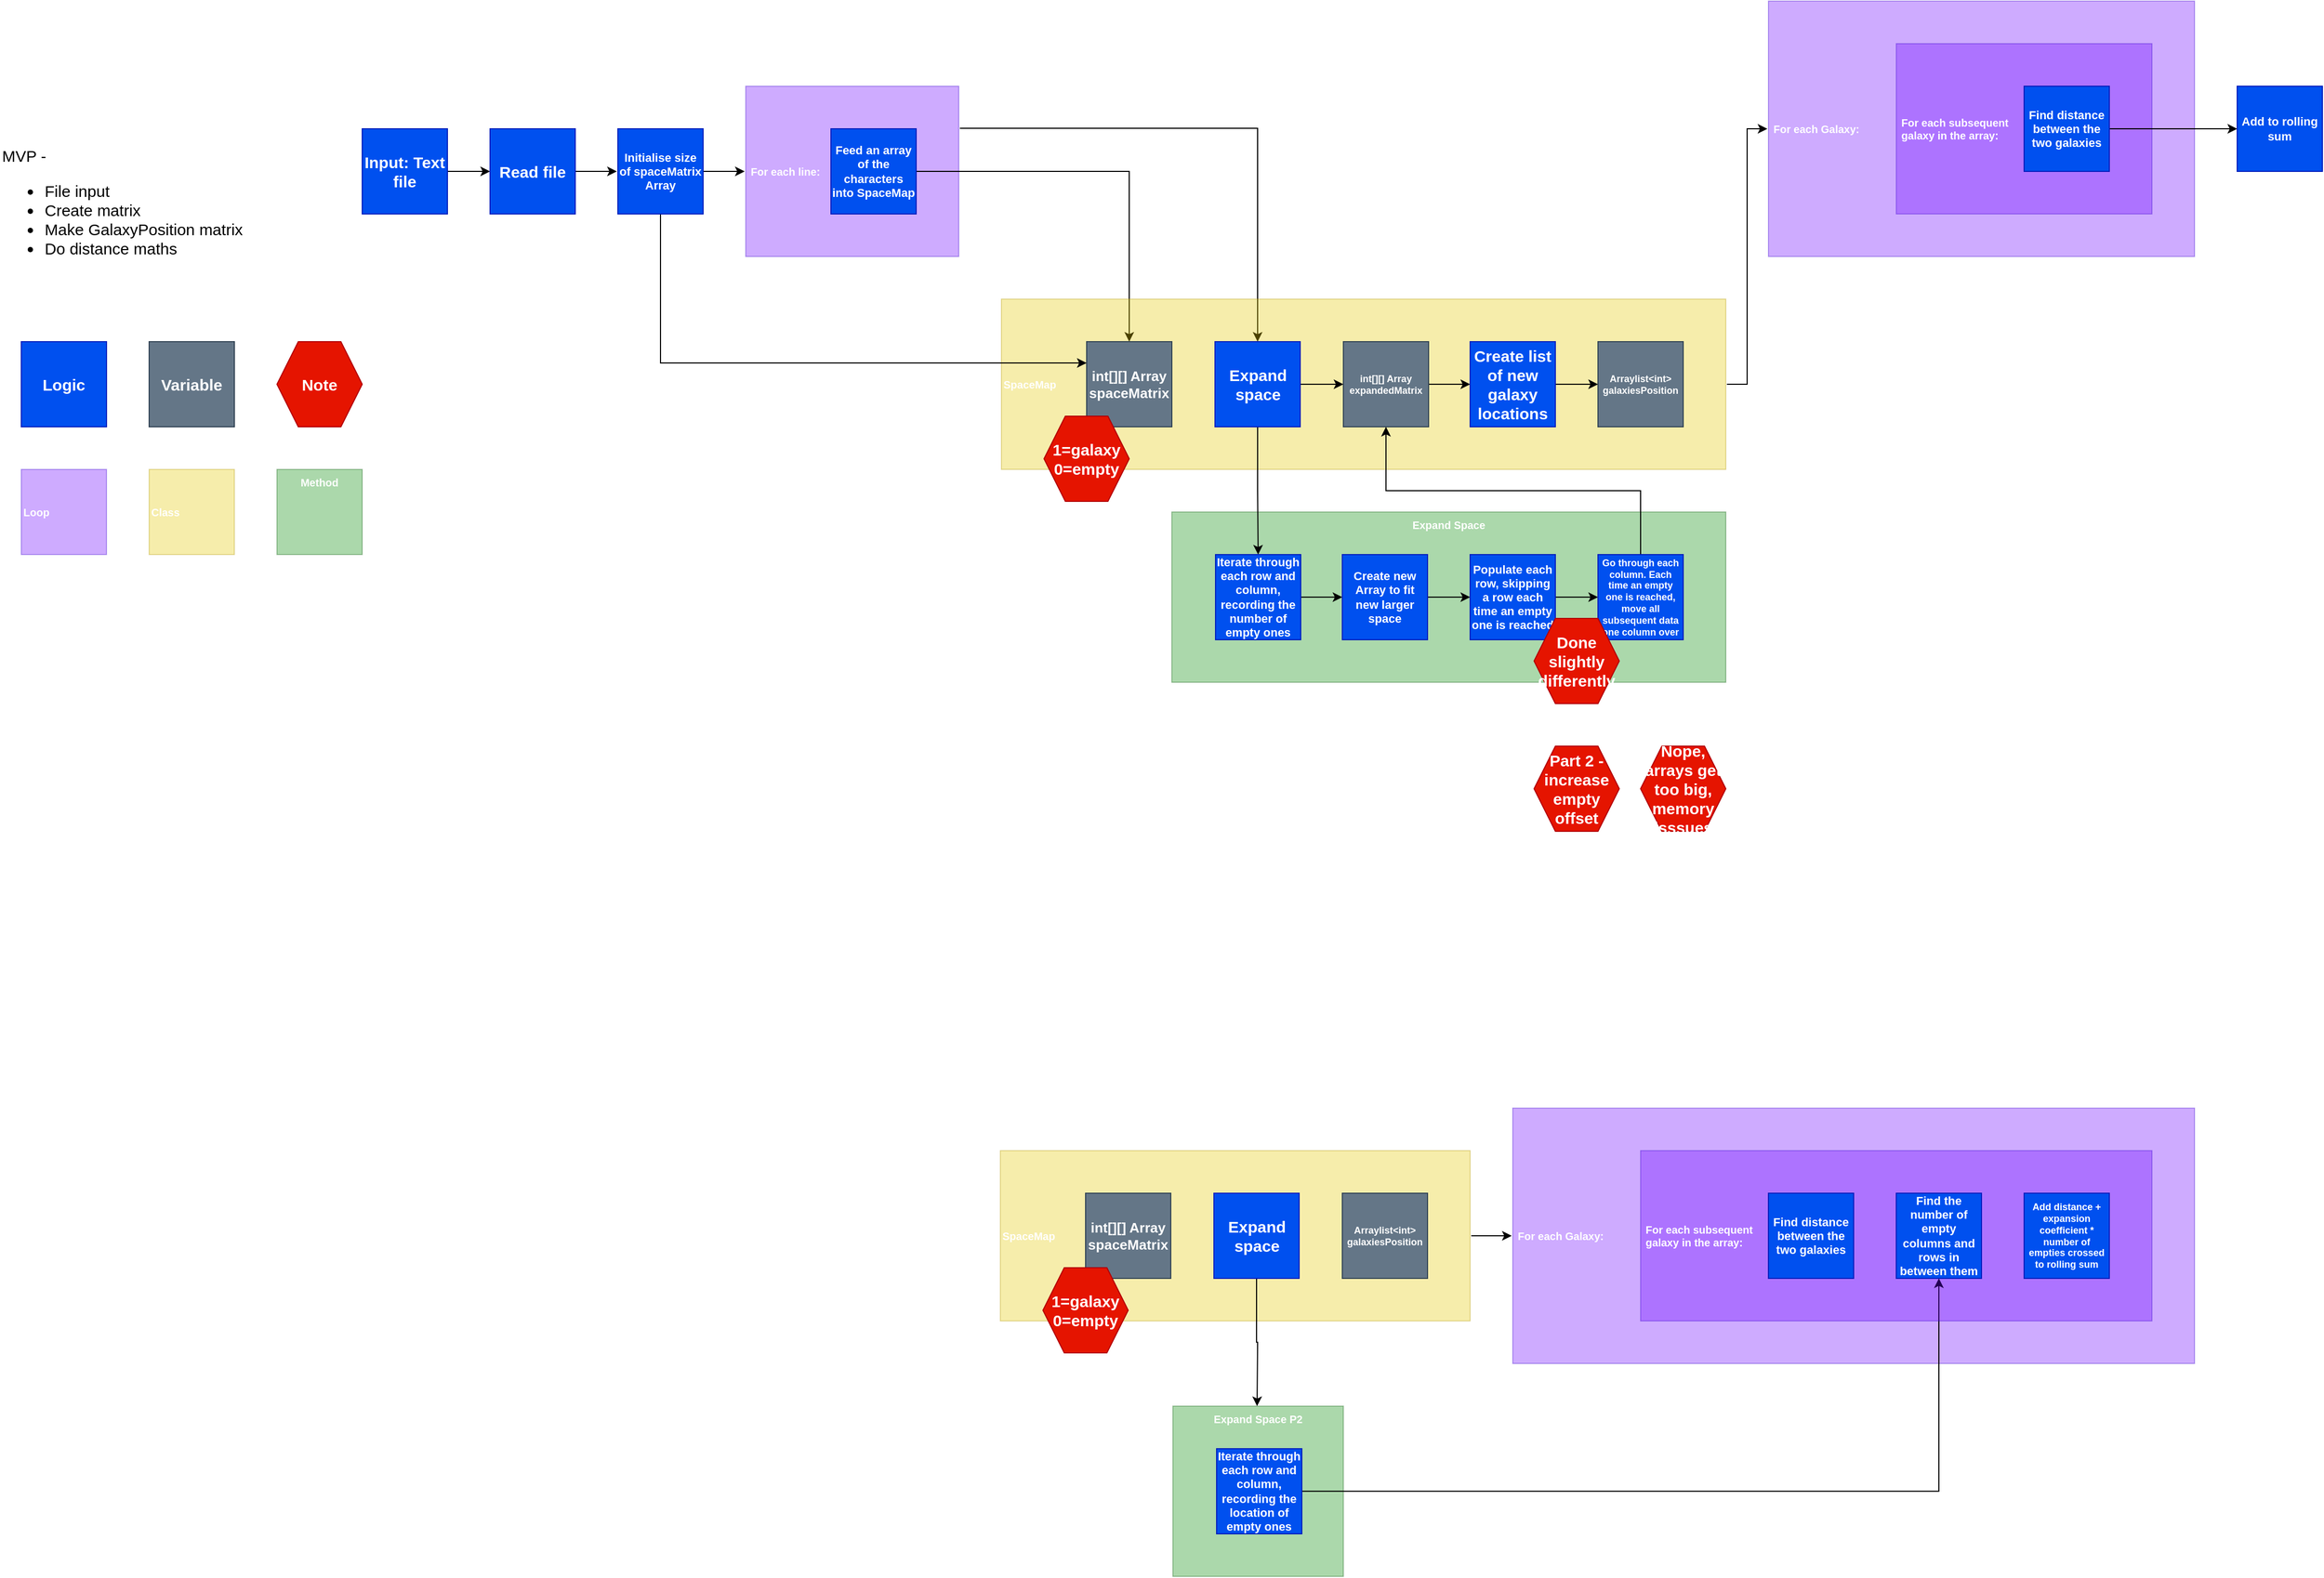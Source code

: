 <mxfile version="22.0.0" type="device">
  <diagram name="Page-1" id="3M6G7rOIBJ2UmPHil9te">
    <mxGraphModel dx="1568" dy="829" grid="1" gridSize="10" guides="1" tooltips="1" connect="1" arrows="1" fold="1" page="1" pageScale="1" pageWidth="827" pageHeight="1169" math="0" shadow="0">
      <root>
        <mxCell id="0" />
        <mxCell id="1" parent="0" />
        <mxCell id="GjY-dHjOakdWYBHHM_xA-55" value="&amp;nbsp;For each Galaxy:" style="rounded=0;whiteSpace=wrap;html=1;fillColor=#6a00ff;fontColor=#ffffff;strokeColor=#3700CC;fontSize=10;fontStyle=1;align=left;opacity=33;perimeterSpacing=1;strokeWidth=1;" vertex="1" parent="1">
          <mxGeometry x="1440" y="1120" width="640" height="240" as="geometry" />
        </mxCell>
        <mxCell id="h8buP9ZoZFekOi3NihCy-1" value="Loop" style="rounded=0;whiteSpace=wrap;html=1;fillColor=#6a00ff;fontColor=#ffffff;strokeColor=#3700CC;fontSize=10;fontStyle=1;align=left;opacity=33;perimeterSpacing=1;strokeWidth=1;" parent="1" vertex="1">
          <mxGeometry x="40" y="520" width="80" height="80" as="geometry" />
        </mxCell>
        <mxCell id="h8buP9ZoZFekOi3NihCy-2" value="Class" style="rounded=0;whiteSpace=wrap;html=1;fillColor=#e3c800;fontColor=#FFFFFF;strokeColor=#B09500;fontSize=10;fontStyle=1;align=left;opacity=33;perimeterSpacing=1;strokeWidth=1;" parent="1" vertex="1">
          <mxGeometry x="160" y="520" width="80" height="80" as="geometry" />
        </mxCell>
        <mxCell id="GjY-dHjOakdWYBHHM_xA-1" value="Method" style="rounded=0;whiteSpace=wrap;html=1;fillColor=#008a00;fontColor=#ffffff;strokeColor=#005700;fontSize=10;fontStyle=1;align=center;opacity=33;perimeterSpacing=1;strokeWidth=1;verticalAlign=top;" vertex="1" parent="1">
          <mxGeometry x="280" y="520" width="80" height="80" as="geometry" />
        </mxCell>
        <mxCell id="GjY-dHjOakdWYBHHM_xA-30" value="Expand Space" style="rounded=0;whiteSpace=wrap;html=1;fillColor=#008a00;fontColor=#ffffff;strokeColor=#005700;fontSize=10;fontStyle=1;align=center;opacity=33;perimeterSpacing=1;strokeWidth=1;verticalAlign=top;" vertex="1" parent="1">
          <mxGeometry x="1120" y="560" width="520" height="160" as="geometry" />
        </mxCell>
        <mxCell id="GjY-dHjOakdWYBHHM_xA-16" value="&amp;nbsp;For each Galaxy:" style="rounded=0;whiteSpace=wrap;html=1;fillColor=#6a00ff;fontColor=#ffffff;strokeColor=#3700CC;fontSize=10;fontStyle=1;align=left;opacity=33;perimeterSpacing=1;strokeWidth=1;" vertex="1" parent="1">
          <mxGeometry x="1680" y="80" width="400" height="240" as="geometry" />
        </mxCell>
        <mxCell id="GjY-dHjOakdWYBHHM_xA-18" value="&amp;nbsp;For each subsequent &lt;br&gt;&amp;nbsp;galaxy in the array:" style="rounded=0;whiteSpace=wrap;html=1;fillColor=#6a00ff;fontColor=#ffffff;strokeColor=#3700CC;fontSize=10;fontStyle=1;align=left;opacity=33;perimeterSpacing=1;strokeWidth=1;" vertex="1" parent="1">
          <mxGeometry x="1800" y="120" width="240" height="160" as="geometry" />
        </mxCell>
        <mxCell id="h8buP9ZoZFekOi3NihCy-3" value="Logic" style="rounded=0;whiteSpace=wrap;html=1;fillColor=#0050ef;fontColor=#ffffff;strokeColor=#001DBC;fontSize=15;fontStyle=1" parent="1" vertex="1">
          <mxGeometry x="40" y="400" width="80" height="80" as="geometry" />
        </mxCell>
        <mxCell id="h8buP9ZoZFekOi3NihCy-4" value="Variable" style="rounded=0;whiteSpace=wrap;html=1;fillColor=#647687;fontColor=#ffffff;strokeColor=#314354;fontSize=15;fontStyle=1" parent="1" vertex="1">
          <mxGeometry x="160" y="400" width="80" height="80" as="geometry" />
        </mxCell>
        <mxCell id="h8buP9ZoZFekOi3NihCy-5" value="Note" style="shape=hexagon;perimeter=hexagonPerimeter2;whiteSpace=wrap;html=1;fixedSize=1;fillColor=#e51400;fontColor=#ffffff;strokeColor=#B20000;fontStyle=1;fontSize=15;" parent="1" vertex="1">
          <mxGeometry x="280" y="400" width="80" height="80" as="geometry" />
        </mxCell>
        <mxCell id="h8buP9ZoZFekOi3NihCy-6" style="edgeStyle=orthogonalEdgeStyle;rounded=0;orthogonalLoop=1;jettySize=auto;html=1;exitX=1;exitY=0.5;exitDx=0;exitDy=0;entryX=0;entryY=0.5;entryDx=0;entryDy=0;" parent="1" source="h8buP9ZoZFekOi3NihCy-7" target="h8buP9ZoZFekOi3NihCy-9" edge="1">
          <mxGeometry relative="1" as="geometry" />
        </mxCell>
        <mxCell id="h8buP9ZoZFekOi3NihCy-7" value="Input: Text file" style="rounded=0;whiteSpace=wrap;html=1;fillColor=#0050ef;fontColor=#ffffff;strokeColor=#001DBC;fontSize=15;fontStyle=1" parent="1" vertex="1">
          <mxGeometry x="360" y="200" width="80" height="80" as="geometry" />
        </mxCell>
        <mxCell id="h8buP9ZoZFekOi3NihCy-8" value="" style="edgeStyle=orthogonalEdgeStyle;rounded=0;orthogonalLoop=1;jettySize=auto;html=1;" parent="1" source="h8buP9ZoZFekOi3NihCy-9" edge="1">
          <mxGeometry relative="1" as="geometry">
            <mxPoint x="599" y="240" as="targetPoint" />
          </mxGeometry>
        </mxCell>
        <mxCell id="h8buP9ZoZFekOi3NihCy-9" value="Read file" style="rounded=0;whiteSpace=wrap;html=1;fillColor=#0050ef;fontColor=#ffffff;strokeColor=#001DBC;fontSize=15;fontStyle=1" parent="1" vertex="1">
          <mxGeometry x="480" y="200" width="80" height="80" as="geometry" />
        </mxCell>
        <mxCell id="GjY-dHjOakdWYBHHM_xA-22" style="edgeStyle=orthogonalEdgeStyle;rounded=0;orthogonalLoop=1;jettySize=auto;html=1;exitX=1;exitY=0.25;exitDx=0;exitDy=0;entryX=0.5;entryY=0;entryDx=0;entryDy=0;" edge="1" parent="1" source="h8buP9ZoZFekOi3NihCy-10" target="GjY-dHjOakdWYBHHM_xA-8">
          <mxGeometry relative="1" as="geometry" />
        </mxCell>
        <mxCell id="h8buP9ZoZFekOi3NihCy-10" value="&amp;nbsp;For each line:" style="rounded=0;whiteSpace=wrap;html=1;fillColor=#6a00ff;fontColor=#ffffff;strokeColor=#3700CC;fontSize=10;fontStyle=1;align=left;opacity=33;perimeterSpacing=1;strokeWidth=1;" parent="1" vertex="1">
          <mxGeometry x="720" y="160" width="200" height="160" as="geometry" />
        </mxCell>
        <mxCell id="GjY-dHjOakdWYBHHM_xA-6" style="edgeStyle=orthogonalEdgeStyle;rounded=0;orthogonalLoop=1;jettySize=auto;html=1;exitX=1;exitY=0.5;exitDx=0;exitDy=0;entryX=0.5;entryY=0;entryDx=0;entryDy=0;" edge="1" parent="1" source="GjY-dHjOakdWYBHHM_xA-2" target="GjY-dHjOakdWYBHHM_xA-5">
          <mxGeometry relative="1" as="geometry" />
        </mxCell>
        <mxCell id="GjY-dHjOakdWYBHHM_xA-2" value="Feed an array of the characters into SpaceMap" style="rounded=0;whiteSpace=wrap;html=1;fillColor=#0050ef;fontColor=#ffffff;strokeColor=#001DBC;fontSize=11;fontStyle=1" vertex="1" parent="1">
          <mxGeometry x="800" y="200" width="80" height="80" as="geometry" />
        </mxCell>
        <mxCell id="GjY-dHjOakdWYBHHM_xA-23" style="edgeStyle=orthogonalEdgeStyle;rounded=0;orthogonalLoop=1;jettySize=auto;html=1;exitX=1;exitY=0.5;exitDx=0;exitDy=0;entryX=0;entryY=0.5;entryDx=0;entryDy=0;" edge="1" parent="1" source="GjY-dHjOakdWYBHHM_xA-3" target="GjY-dHjOakdWYBHHM_xA-16">
          <mxGeometry relative="1" as="geometry" />
        </mxCell>
        <mxCell id="GjY-dHjOakdWYBHHM_xA-3" value="SpaceMap" style="rounded=0;whiteSpace=wrap;html=1;fillColor=#e3c800;fontColor=#FFFFFF;strokeColor=#B09500;fontSize=10;fontStyle=1;align=left;opacity=33;perimeterSpacing=1;strokeWidth=1;" vertex="1" parent="1">
          <mxGeometry x="960" y="360" width="680" height="160" as="geometry" />
        </mxCell>
        <mxCell id="GjY-dHjOakdWYBHHM_xA-5" value="int[][] Array&lt;br&gt;spaceMatrix" style="rounded=0;whiteSpace=wrap;html=1;fillColor=#647687;fontColor=#ffffff;strokeColor=#314354;fontSize=13;fontStyle=1" vertex="1" parent="1">
          <mxGeometry x="1040" y="400" width="80" height="80" as="geometry" />
        </mxCell>
        <mxCell id="GjY-dHjOakdWYBHHM_xA-14" value="" style="edgeStyle=orthogonalEdgeStyle;rounded=0;orthogonalLoop=1;jettySize=auto;html=1;" edge="1" parent="1" source="GjY-dHjOakdWYBHHM_xA-7" target="GjY-dHjOakdWYBHHM_xA-13">
          <mxGeometry relative="1" as="geometry" />
        </mxCell>
        <mxCell id="GjY-dHjOakdWYBHHM_xA-7" value="int[][] Array&lt;br&gt;expandedMatrix" style="rounded=0;whiteSpace=wrap;html=1;fillColor=#647687;fontColor=#ffffff;strokeColor=#314354;fontSize=9;fontStyle=1" vertex="1" parent="1">
          <mxGeometry x="1281" y="400" width="80" height="80" as="geometry" />
        </mxCell>
        <mxCell id="GjY-dHjOakdWYBHHM_xA-10" value="" style="edgeStyle=orthogonalEdgeStyle;rounded=0;orthogonalLoop=1;jettySize=auto;html=1;" edge="1" parent="1" source="GjY-dHjOakdWYBHHM_xA-8" target="GjY-dHjOakdWYBHHM_xA-7">
          <mxGeometry relative="1" as="geometry" />
        </mxCell>
        <mxCell id="GjY-dHjOakdWYBHHM_xA-41" style="edgeStyle=orthogonalEdgeStyle;rounded=0;orthogonalLoop=1;jettySize=auto;html=1;exitX=0.5;exitY=1;exitDx=0;exitDy=0;entryX=0.5;entryY=0;entryDx=0;entryDy=0;" edge="1" parent="1" source="GjY-dHjOakdWYBHHM_xA-8" target="GjY-dHjOakdWYBHHM_xA-31">
          <mxGeometry relative="1" as="geometry" />
        </mxCell>
        <mxCell id="GjY-dHjOakdWYBHHM_xA-8" value="Expand space" style="rounded=0;whiteSpace=wrap;html=1;fillColor=#0050ef;fontColor=#ffffff;strokeColor=#001DBC;fontSize=15;fontStyle=1" vertex="1" parent="1">
          <mxGeometry x="1160.5" y="400" width="80" height="80" as="geometry" />
        </mxCell>
        <mxCell id="GjY-dHjOakdWYBHHM_xA-11" value="Arraylist&amp;lt;int&amp;gt;&lt;br style=&quot;font-size: 9px;&quot;&gt;galaxiesPosition" style="rounded=0;whiteSpace=wrap;html=1;fillColor=#647687;fontColor=#ffffff;strokeColor=#314354;fontSize=9;fontStyle=1" vertex="1" parent="1">
          <mxGeometry x="1520" y="400" width="80" height="80" as="geometry" />
        </mxCell>
        <mxCell id="GjY-dHjOakdWYBHHM_xA-12" value="1=galaxy&lt;br&gt;0=empty" style="shape=hexagon;perimeter=hexagonPerimeter2;whiteSpace=wrap;html=1;fixedSize=1;fillColor=#e51400;fontColor=#ffffff;strokeColor=#B20000;fontStyle=1;fontSize=15;" vertex="1" parent="1">
          <mxGeometry x="1000" y="470" width="80" height="80" as="geometry" />
        </mxCell>
        <mxCell id="GjY-dHjOakdWYBHHM_xA-15" value="" style="edgeStyle=orthogonalEdgeStyle;rounded=0;orthogonalLoop=1;jettySize=auto;html=1;" edge="1" parent="1" source="GjY-dHjOakdWYBHHM_xA-13" target="GjY-dHjOakdWYBHHM_xA-11">
          <mxGeometry relative="1" as="geometry" />
        </mxCell>
        <mxCell id="GjY-dHjOakdWYBHHM_xA-13" value="Create list of new galaxy locations" style="rounded=0;whiteSpace=wrap;html=1;fillColor=#0050ef;fontColor=#ffffff;strokeColor=#001DBC;fontSize=15;fontStyle=1" vertex="1" parent="1">
          <mxGeometry x="1400" y="400" width="80" height="80" as="geometry" />
        </mxCell>
        <mxCell id="GjY-dHjOakdWYBHHM_xA-20" value="" style="edgeStyle=orthogonalEdgeStyle;rounded=0;orthogonalLoop=1;jettySize=auto;html=1;" edge="1" parent="1" source="GjY-dHjOakdWYBHHM_xA-17" target="GjY-dHjOakdWYBHHM_xA-19">
          <mxGeometry relative="1" as="geometry" />
        </mxCell>
        <mxCell id="GjY-dHjOakdWYBHHM_xA-17" value="Find distance between the two galaxies" style="rounded=0;whiteSpace=wrap;html=1;fillColor=#0050ef;fontColor=#ffffff;strokeColor=#001DBC;fontSize=11;fontStyle=1" vertex="1" parent="1">
          <mxGeometry x="1920" y="160" width="80" height="80" as="geometry" />
        </mxCell>
        <mxCell id="GjY-dHjOakdWYBHHM_xA-19" value="Add to rolling sum" style="rounded=0;whiteSpace=wrap;html=1;fillColor=#0050ef;fontColor=#ffffff;strokeColor=#001DBC;fontSize=11;fontStyle=1" vertex="1" parent="1">
          <mxGeometry x="2120" y="160" width="80" height="80" as="geometry" />
        </mxCell>
        <mxCell id="GjY-dHjOakdWYBHHM_xA-28" style="edgeStyle=orthogonalEdgeStyle;rounded=0;orthogonalLoop=1;jettySize=auto;html=1;exitX=1;exitY=0.5;exitDx=0;exitDy=0;entryX=0;entryY=0.5;entryDx=0;entryDy=0;" edge="1" parent="1" source="GjY-dHjOakdWYBHHM_xA-25" target="h8buP9ZoZFekOi3NihCy-10">
          <mxGeometry relative="1" as="geometry" />
        </mxCell>
        <mxCell id="GjY-dHjOakdWYBHHM_xA-29" style="edgeStyle=orthogonalEdgeStyle;rounded=0;orthogonalLoop=1;jettySize=auto;html=1;exitX=0.5;exitY=1;exitDx=0;exitDy=0;entryX=0;entryY=0.25;entryDx=0;entryDy=0;" edge="1" parent="1" source="GjY-dHjOakdWYBHHM_xA-25" target="GjY-dHjOakdWYBHHM_xA-5">
          <mxGeometry relative="1" as="geometry" />
        </mxCell>
        <mxCell id="GjY-dHjOakdWYBHHM_xA-25" value="Initialise size of spaceMatrix Array" style="rounded=0;whiteSpace=wrap;html=1;fillColor=#0050ef;fontColor=#ffffff;strokeColor=#001DBC;fontSize=11;fontStyle=1" vertex="1" parent="1">
          <mxGeometry x="600" y="200" width="80" height="80" as="geometry" />
        </mxCell>
        <mxCell id="GjY-dHjOakdWYBHHM_xA-37" value="" style="edgeStyle=orthogonalEdgeStyle;rounded=0;orthogonalLoop=1;jettySize=auto;html=1;" edge="1" parent="1" source="GjY-dHjOakdWYBHHM_xA-31" target="GjY-dHjOakdWYBHHM_xA-32">
          <mxGeometry relative="1" as="geometry" />
        </mxCell>
        <mxCell id="GjY-dHjOakdWYBHHM_xA-31" value="Iterate through each row and column, recording the number of empty ones" style="rounded=0;whiteSpace=wrap;html=1;fillColor=#0050ef;fontColor=#ffffff;strokeColor=#001DBC;fontSize=11;fontStyle=1" vertex="1" parent="1">
          <mxGeometry x="1161" y="600" width="80" height="80" as="geometry" />
        </mxCell>
        <mxCell id="GjY-dHjOakdWYBHHM_xA-38" value="" style="edgeStyle=orthogonalEdgeStyle;rounded=0;orthogonalLoop=1;jettySize=auto;html=1;" edge="1" parent="1" source="GjY-dHjOakdWYBHHM_xA-32" target="GjY-dHjOakdWYBHHM_xA-33">
          <mxGeometry relative="1" as="geometry" />
        </mxCell>
        <mxCell id="GjY-dHjOakdWYBHHM_xA-32" value="Create new Array to fit new larger space" style="rounded=0;whiteSpace=wrap;html=1;fillColor=#0050ef;fontColor=#ffffff;strokeColor=#001DBC;fontSize=11;fontStyle=1" vertex="1" parent="1">
          <mxGeometry x="1280" y="600" width="80" height="80" as="geometry" />
        </mxCell>
        <mxCell id="GjY-dHjOakdWYBHHM_xA-39" value="" style="edgeStyle=orthogonalEdgeStyle;rounded=0;orthogonalLoop=1;jettySize=auto;html=1;" edge="1" parent="1" source="GjY-dHjOakdWYBHHM_xA-33" target="GjY-dHjOakdWYBHHM_xA-34">
          <mxGeometry relative="1" as="geometry" />
        </mxCell>
        <mxCell id="GjY-dHjOakdWYBHHM_xA-33" value="Populate each row, skipping a row each time an empty one is reached" style="rounded=0;whiteSpace=wrap;html=1;fillColor=#0050ef;fontColor=#ffffff;strokeColor=#001DBC;fontSize=11;fontStyle=1" vertex="1" parent="1">
          <mxGeometry x="1400" y="600" width="80" height="80" as="geometry" />
        </mxCell>
        <mxCell id="GjY-dHjOakdWYBHHM_xA-36" style="edgeStyle=orthogonalEdgeStyle;rounded=0;orthogonalLoop=1;jettySize=auto;html=1;exitX=0.5;exitY=0;exitDx=0;exitDy=0;entryX=0.5;entryY=1;entryDx=0;entryDy=0;" edge="1" parent="1" source="GjY-dHjOakdWYBHHM_xA-34" target="GjY-dHjOakdWYBHHM_xA-7">
          <mxGeometry relative="1" as="geometry" />
        </mxCell>
        <mxCell id="GjY-dHjOakdWYBHHM_xA-34" value="Go through each column. Each time an empty one is reached, move all subsequent data one column over" style="rounded=0;whiteSpace=wrap;html=1;fillColor=#0050ef;fontColor=#ffffff;strokeColor=#001DBC;fontSize=9;fontStyle=1" vertex="1" parent="1">
          <mxGeometry x="1520" y="600" width="80" height="80" as="geometry" />
        </mxCell>
        <mxCell id="GjY-dHjOakdWYBHHM_xA-42" value="MVP - &lt;br style=&quot;font-size: 15px;&quot;&gt;&lt;ul&gt;&lt;li&gt;File input&lt;/li&gt;&lt;li&gt;Create matrix&lt;/li&gt;&lt;li&gt;Make GalaxyPosition matrix&lt;/li&gt;&lt;li&gt;Do distance maths&lt;/li&gt;&lt;/ul&gt;" style="text;html=1;strokeColor=none;fillColor=none;align=left;verticalAlign=top;whiteSpace=wrap;rounded=0;fontSize=15;" vertex="1" parent="1">
          <mxGeometry x="20" y="210" width="340" height="190" as="geometry" />
        </mxCell>
        <mxCell id="GjY-dHjOakdWYBHHM_xA-43" value="Done slightly differently" style="shape=hexagon;perimeter=hexagonPerimeter2;whiteSpace=wrap;html=1;fixedSize=1;fillColor=#e51400;fontColor=#ffffff;strokeColor=#B20000;fontStyle=1;fontSize=15;" vertex="1" parent="1">
          <mxGeometry x="1460" y="660" width="80" height="80" as="geometry" />
        </mxCell>
        <mxCell id="GjY-dHjOakdWYBHHM_xA-44" value="Part 2 - increase empty offset" style="shape=hexagon;perimeter=hexagonPerimeter2;whiteSpace=wrap;html=1;fixedSize=1;fillColor=#e51400;fontColor=#ffffff;strokeColor=#B20000;fontStyle=1;fontSize=15;" vertex="1" parent="1">
          <mxGeometry x="1460" y="780" width="80" height="80" as="geometry" />
        </mxCell>
        <mxCell id="GjY-dHjOakdWYBHHM_xA-45" value="Nope, arrays get too big, memory isssues" style="shape=hexagon;perimeter=hexagonPerimeter2;whiteSpace=wrap;html=1;fixedSize=1;fillColor=#e51400;fontColor=#ffffff;strokeColor=#B20000;fontStyle=1;fontSize=15;" vertex="1" parent="1">
          <mxGeometry x="1560" y="780" width="80" height="80" as="geometry" />
        </mxCell>
        <mxCell id="GjY-dHjOakdWYBHHM_xA-46" value="Expand Space P2" style="rounded=0;whiteSpace=wrap;html=1;fillColor=#008a00;fontColor=#ffffff;strokeColor=#005700;fontSize=10;fontStyle=1;align=center;opacity=33;perimeterSpacing=1;strokeWidth=1;verticalAlign=top;" vertex="1" parent="1">
          <mxGeometry x="1121" y="1400" width="160" height="160" as="geometry" />
        </mxCell>
        <mxCell id="GjY-dHjOakdWYBHHM_xA-75" style="edgeStyle=orthogonalEdgeStyle;rounded=0;orthogonalLoop=1;jettySize=auto;html=1;exitX=1;exitY=0.5;exitDx=0;exitDy=0;entryX=0.5;entryY=1;entryDx=0;entryDy=0;" edge="1" parent="1" source="GjY-dHjOakdWYBHHM_xA-48" target="GjY-dHjOakdWYBHHM_xA-74">
          <mxGeometry relative="1" as="geometry" />
        </mxCell>
        <mxCell id="GjY-dHjOakdWYBHHM_xA-48" value="Iterate through each row and column, recording the location of empty ones" style="rounded=0;whiteSpace=wrap;html=1;fillColor=#0050ef;fontColor=#ffffff;strokeColor=#001DBC;fontSize=11;fontStyle=1" vertex="1" parent="1">
          <mxGeometry x="1162" y="1440" width="80" height="80" as="geometry" />
        </mxCell>
        <mxCell id="GjY-dHjOakdWYBHHM_xA-56" value="&amp;nbsp;For each subsequent &lt;br&gt;&amp;nbsp;galaxy in the array:" style="rounded=0;whiteSpace=wrap;html=1;fillColor=#6a00ff;fontColor=#ffffff;strokeColor=#3700CC;fontSize=10;fontStyle=1;align=left;opacity=33;perimeterSpacing=1;strokeWidth=1;" vertex="1" parent="1">
          <mxGeometry x="1560" y="1160" width="480" height="160" as="geometry" />
        </mxCell>
        <mxCell id="GjY-dHjOakdWYBHHM_xA-58" style="edgeStyle=orthogonalEdgeStyle;rounded=0;orthogonalLoop=1;jettySize=auto;html=1;exitX=1;exitY=0.5;exitDx=0;exitDy=0;entryX=0;entryY=0.5;entryDx=0;entryDy=0;" edge="1" parent="1" source="GjY-dHjOakdWYBHHM_xA-59" target="GjY-dHjOakdWYBHHM_xA-55">
          <mxGeometry relative="1" as="geometry" />
        </mxCell>
        <mxCell id="GjY-dHjOakdWYBHHM_xA-59" value="SpaceMap" style="rounded=0;whiteSpace=wrap;html=1;fillColor=#e3c800;fontColor=#FFFFFF;strokeColor=#B09500;fontSize=10;fontStyle=1;align=left;opacity=33;perimeterSpacing=1;strokeWidth=1;" vertex="1" parent="1">
          <mxGeometry x="959" y="1160" width="441" height="160" as="geometry" />
        </mxCell>
        <mxCell id="GjY-dHjOakdWYBHHM_xA-60" value="int[][] Array&lt;br&gt;spaceMatrix" style="rounded=0;whiteSpace=wrap;html=1;fillColor=#647687;fontColor=#ffffff;strokeColor=#314354;fontSize=13;fontStyle=1" vertex="1" parent="1">
          <mxGeometry x="1039" y="1200" width="80" height="80" as="geometry" />
        </mxCell>
        <mxCell id="GjY-dHjOakdWYBHHM_xA-64" style="edgeStyle=orthogonalEdgeStyle;rounded=0;orthogonalLoop=1;jettySize=auto;html=1;exitX=0.5;exitY=1;exitDx=0;exitDy=0;entryX=0.5;entryY=0;entryDx=0;entryDy=0;" edge="1" parent="1" source="GjY-dHjOakdWYBHHM_xA-65">
          <mxGeometry relative="1" as="geometry">
            <mxPoint x="1200" y="1400" as="targetPoint" />
          </mxGeometry>
        </mxCell>
        <mxCell id="GjY-dHjOakdWYBHHM_xA-65" value="Expand space" style="rounded=0;whiteSpace=wrap;html=1;fillColor=#0050ef;fontColor=#ffffff;strokeColor=#001DBC;fontSize=15;fontStyle=1" vertex="1" parent="1">
          <mxGeometry x="1159.5" y="1200" width="80" height="80" as="geometry" />
        </mxCell>
        <mxCell id="GjY-dHjOakdWYBHHM_xA-66" value="Arraylist&amp;lt;int&amp;gt;&lt;br style=&quot;font-size: 9px;&quot;&gt;galaxiesPosition" style="rounded=0;whiteSpace=wrap;html=1;fillColor=#647687;fontColor=#ffffff;strokeColor=#314354;fontSize=9;fontStyle=1" vertex="1" parent="1">
          <mxGeometry x="1280" y="1200" width="80" height="80" as="geometry" />
        </mxCell>
        <mxCell id="GjY-dHjOakdWYBHHM_xA-67" value="1=galaxy&lt;br&gt;0=empty" style="shape=hexagon;perimeter=hexagonPerimeter2;whiteSpace=wrap;html=1;fixedSize=1;fillColor=#e51400;fontColor=#ffffff;strokeColor=#B20000;fontStyle=1;fontSize=15;" vertex="1" parent="1">
          <mxGeometry x="999" y="1270" width="80" height="80" as="geometry" />
        </mxCell>
        <mxCell id="GjY-dHjOakdWYBHHM_xA-71" value="Find distance between the two galaxies" style="rounded=0;whiteSpace=wrap;html=1;fillColor=#0050ef;fontColor=#ffffff;strokeColor=#001DBC;fontSize=11;fontStyle=1" vertex="1" parent="1">
          <mxGeometry x="1680" y="1200" width="80" height="80" as="geometry" />
        </mxCell>
        <mxCell id="GjY-dHjOakdWYBHHM_xA-72" value="Add distance + expansion coefficient * number of empties crossed to rolling sum" style="rounded=0;whiteSpace=wrap;html=1;fillColor=#0050ef;fontColor=#ffffff;strokeColor=#001DBC;fontSize=9;fontStyle=1" vertex="1" parent="1">
          <mxGeometry x="1920" y="1200" width="80" height="80" as="geometry" />
        </mxCell>
        <mxCell id="GjY-dHjOakdWYBHHM_xA-74" value="Find the number of empty columns and rows in between them" style="rounded=0;whiteSpace=wrap;html=1;fillColor=#0050ef;fontColor=#ffffff;strokeColor=#001DBC;fontSize=11;fontStyle=1" vertex="1" parent="1">
          <mxGeometry x="1800" y="1200" width="80" height="80" as="geometry" />
        </mxCell>
      </root>
    </mxGraphModel>
  </diagram>
</mxfile>
